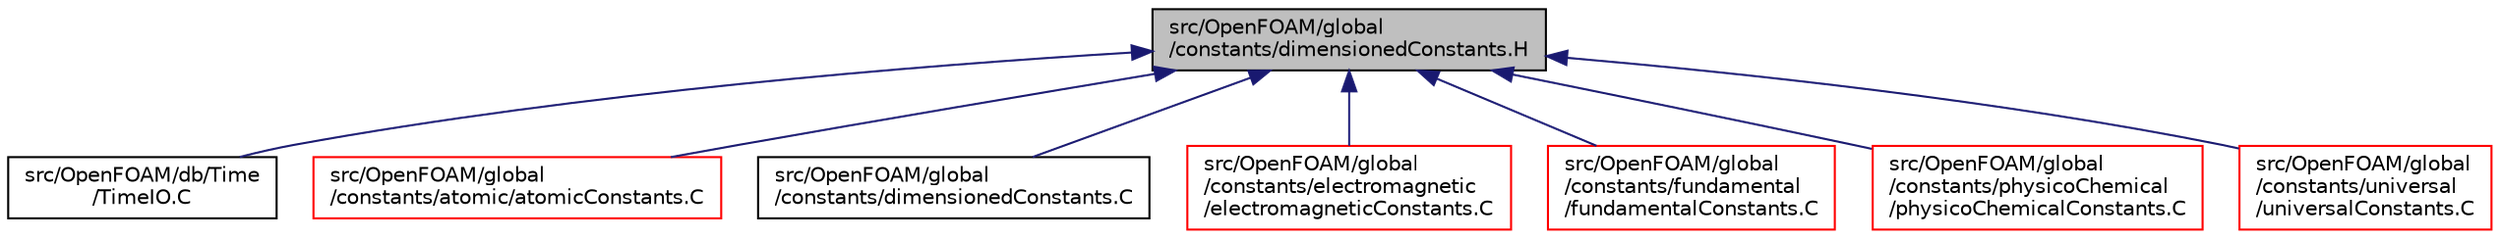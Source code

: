 digraph "src/OpenFOAM/global/constants/dimensionedConstants.H"
{
  bgcolor="transparent";
  edge [fontname="Helvetica",fontsize="10",labelfontname="Helvetica",labelfontsize="10"];
  node [fontname="Helvetica",fontsize="10",shape=record];
  Node137 [label="src/OpenFOAM/global\l/constants/dimensionedConstants.H",height=0.2,width=0.4,color="black", fillcolor="grey75", style="filled", fontcolor="black"];
  Node137 -> Node138 [dir="back",color="midnightblue",fontsize="10",style="solid",fontname="Helvetica"];
  Node138 [label="src/OpenFOAM/db/Time\l/TimeIO.C",height=0.2,width=0.4,color="black",URL="$a10028.html"];
  Node137 -> Node139 [dir="back",color="midnightblue",fontsize="10",style="solid",fontname="Helvetica"];
  Node139 [label="src/OpenFOAM/global\l/constants/atomic/atomicConstants.C",height=0.2,width=0.4,color="red",URL="$a10922.html"];
  Node137 -> Node141 [dir="back",color="midnightblue",fontsize="10",style="solid",fontname="Helvetica"];
  Node141 [label="src/OpenFOAM/global\l/constants/dimensionedConstants.C",height=0.2,width=0.4,color="black",URL="$a10934.html"];
  Node137 -> Node142 [dir="back",color="midnightblue",fontsize="10",style="solid",fontname="Helvetica"];
  Node142 [label="src/OpenFOAM/global\l/constants/electromagnetic\l/electromagneticConstants.C",height=0.2,width=0.4,color="red",URL="$a10940.html"];
  Node137 -> Node143 [dir="back",color="midnightblue",fontsize="10",style="solid",fontname="Helvetica"];
  Node143 [label="src/OpenFOAM/global\l/constants/fundamental\l/fundamentalConstants.C",height=0.2,width=0.4,color="red",URL="$a10946.html",tooltip="Fundamental dimensioned constants. "];
  Node137 -> Node144 [dir="back",color="midnightblue",fontsize="10",style="solid",fontname="Helvetica"];
  Node144 [label="src/OpenFOAM/global\l/constants/physicoChemical\l/physicoChemicalConstants.C",height=0.2,width=0.4,color="red",URL="$a10955.html"];
  Node137 -> Node145 [dir="back",color="midnightblue",fontsize="10",style="solid",fontname="Helvetica"];
  Node145 [label="src/OpenFOAM/global\l/constants/universal\l/universalConstants.C",height=0.2,width=0.4,color="red",URL="$a10967.html"];
}
